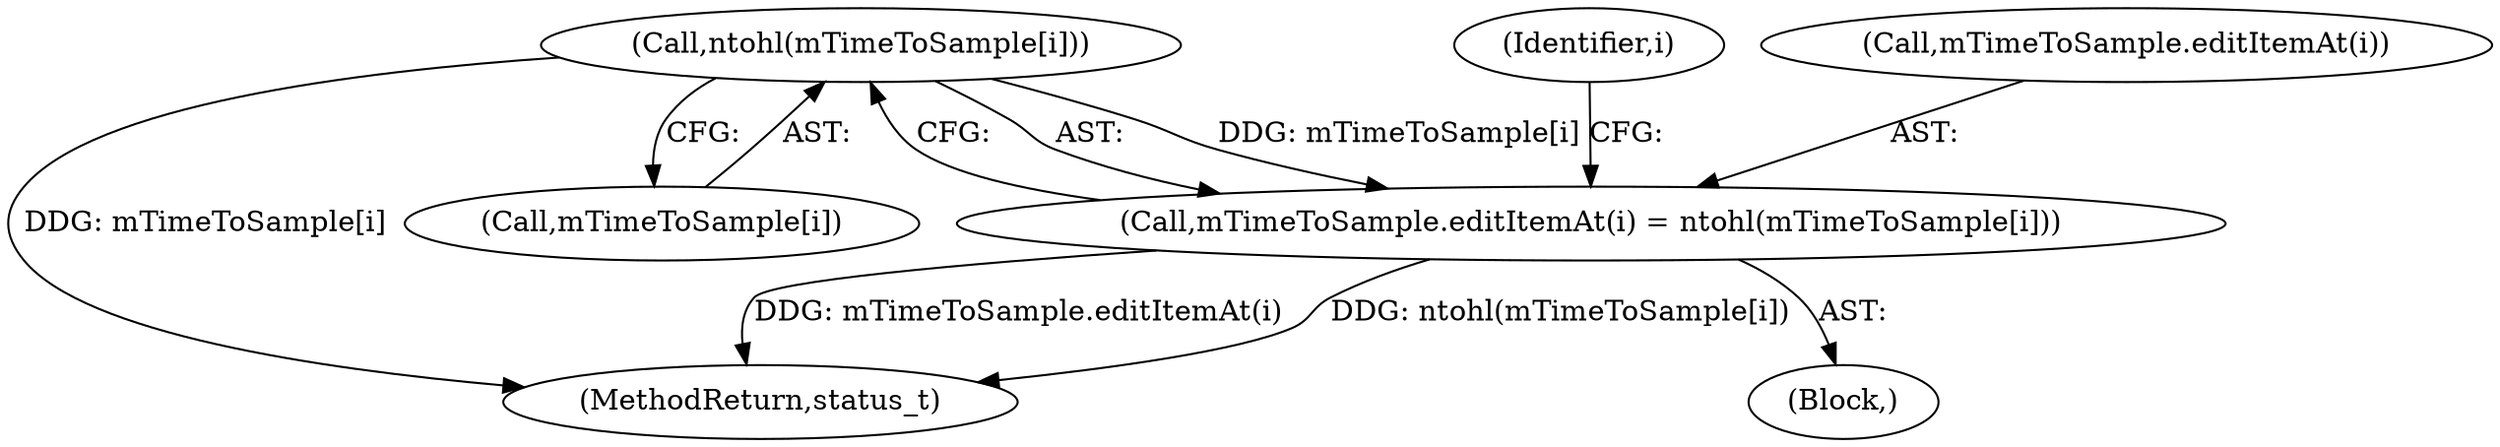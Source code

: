 digraph "0_Android_45737cb776625f17384540523674761e6313e6d4_1@array" {
"1000200" [label="(Call,ntohl(mTimeToSample[i]))"];
"1000197" [label="(Call,mTimeToSample.editItemAt(i) = ntohl(mTimeToSample[i]))"];
"1000206" [label="(MethodReturn,status_t)"];
"1000195" [label="(Identifier,i)"];
"1000201" [label="(Call,mTimeToSample[i])"];
"1000200" [label="(Call,ntohl(mTimeToSample[i]))"];
"1000196" [label="(Block,)"];
"1000198" [label="(Call,mTimeToSample.editItemAt(i))"];
"1000197" [label="(Call,mTimeToSample.editItemAt(i) = ntohl(mTimeToSample[i]))"];
"1000200" -> "1000197"  [label="AST: "];
"1000200" -> "1000201"  [label="CFG: "];
"1000201" -> "1000200"  [label="AST: "];
"1000197" -> "1000200"  [label="CFG: "];
"1000200" -> "1000206"  [label="DDG: mTimeToSample[i]"];
"1000200" -> "1000197"  [label="DDG: mTimeToSample[i]"];
"1000197" -> "1000196"  [label="AST: "];
"1000198" -> "1000197"  [label="AST: "];
"1000195" -> "1000197"  [label="CFG: "];
"1000197" -> "1000206"  [label="DDG: ntohl(mTimeToSample[i])"];
"1000197" -> "1000206"  [label="DDG: mTimeToSample.editItemAt(i)"];
}
